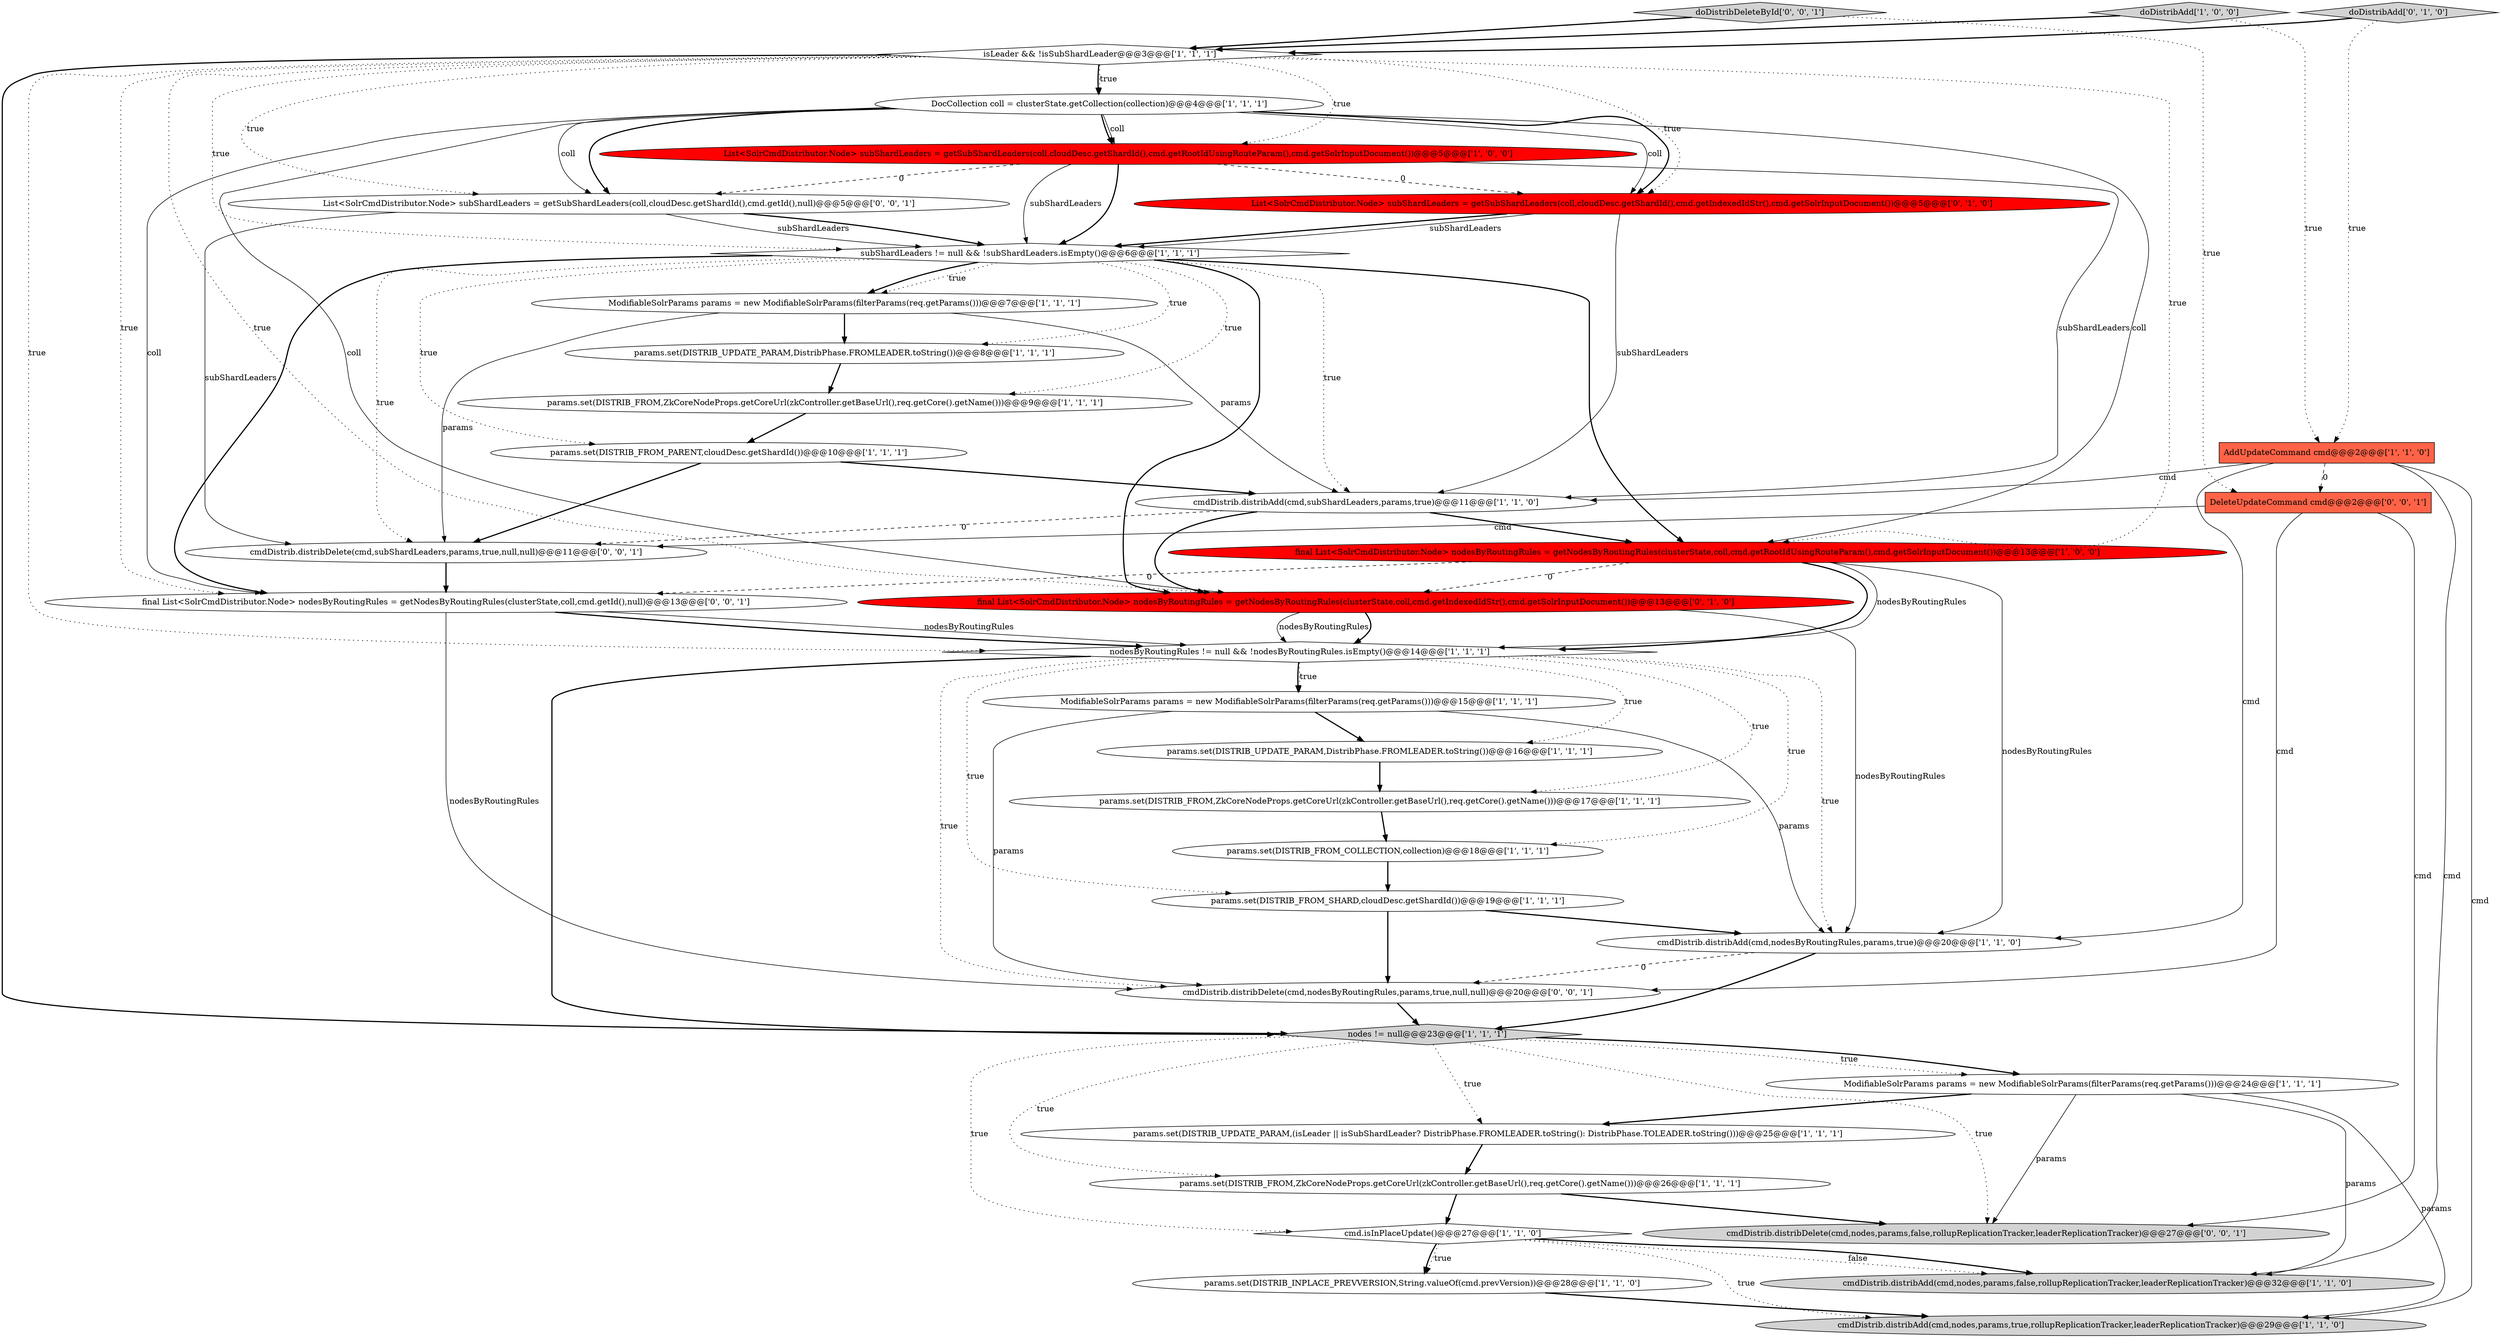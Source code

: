 digraph {
29 [style = filled, label = "List<SolrCmdDistributor.Node> subShardLeaders = getSubShardLeaders(coll,cloudDesc.getShardId(),cmd.getIndexedIdStr(),cmd.getSolrInputDocument())@@@5@@@['0', '1', '0']", fillcolor = red, shape = ellipse image = "AAA1AAABBB2BBB"];
9 [style = filled, label = "ModifiableSolrParams params = new ModifiableSolrParams(filterParams(req.getParams()))@@@24@@@['1', '1', '1']", fillcolor = white, shape = ellipse image = "AAA0AAABBB1BBB"];
32 [style = filled, label = "doDistribDeleteById['0', '0', '1']", fillcolor = lightgray, shape = diamond image = "AAA0AAABBB3BBB"];
0 [style = filled, label = "cmdDistrib.distribAdd(cmd,subShardLeaders,params,true)@@@11@@@['1', '1', '0']", fillcolor = white, shape = ellipse image = "AAA0AAABBB1BBB"];
36 [style = filled, label = "List<SolrCmdDistributor.Node> subShardLeaders = getSubShardLeaders(coll,cloudDesc.getShardId(),cmd.getId(),null)@@@5@@@['0', '0', '1']", fillcolor = white, shape = ellipse image = "AAA0AAABBB3BBB"];
26 [style = filled, label = "cmdDistrib.distribAdd(cmd,nodes,params,true,rollupReplicationTracker,leaderReplicationTracker)@@@29@@@['1', '1', '0']", fillcolor = lightgray, shape = ellipse image = "AAA0AAABBB1BBB"];
17 [style = filled, label = "params.set(DISTRIB_FROM_SHARD,cloudDesc.getShardId())@@@19@@@['1', '1', '1']", fillcolor = white, shape = ellipse image = "AAA0AAABBB1BBB"];
22 [style = filled, label = "nodes != null@@@23@@@['1', '1', '1']", fillcolor = lightgray, shape = diamond image = "AAA0AAABBB1BBB"];
28 [style = filled, label = "doDistribAdd['0', '1', '0']", fillcolor = lightgray, shape = diamond image = "AAA0AAABBB2BBB"];
14 [style = filled, label = "params.set(DISTRIB_UPDATE_PARAM,(isLeader || isSubShardLeader? DistribPhase.FROMLEADER.toString(): DistribPhase.TOLEADER.toString()))@@@25@@@['1', '1', '1']", fillcolor = white, shape = ellipse image = "AAA0AAABBB1BBB"];
13 [style = filled, label = "params.set(DISTRIB_UPDATE_PARAM,DistribPhase.FROMLEADER.toString())@@@16@@@['1', '1', '1']", fillcolor = white, shape = ellipse image = "AAA0AAABBB1BBB"];
35 [style = filled, label = "final List<SolrCmdDistributor.Node> nodesByRoutingRules = getNodesByRoutingRules(clusterState,coll,cmd.getId(),null)@@@13@@@['0', '0', '1']", fillcolor = white, shape = ellipse image = "AAA0AAABBB3BBB"];
12 [style = filled, label = "cmdDistrib.distribAdd(cmd,nodes,params,false,rollupReplicationTracker,leaderReplicationTracker)@@@32@@@['1', '1', '0']", fillcolor = lightgray, shape = ellipse image = "AAA0AAABBB1BBB"];
24 [style = filled, label = "cmd.isInPlaceUpdate()@@@27@@@['1', '1', '0']", fillcolor = white, shape = diamond image = "AAA0AAABBB1BBB"];
3 [style = filled, label = "params.set(DISTRIB_FROM,ZkCoreNodeProps.getCoreUrl(zkController.getBaseUrl(),req.getCore().getName()))@@@17@@@['1', '1', '1']", fillcolor = white, shape = ellipse image = "AAA0AAABBB1BBB"];
27 [style = filled, label = "final List<SolrCmdDistributor.Node> nodesByRoutingRules = getNodesByRoutingRules(clusterState,coll,cmd.getIndexedIdStr(),cmd.getSolrInputDocument())@@@13@@@['0', '1', '0']", fillcolor = red, shape = ellipse image = "AAA1AAABBB2BBB"];
4 [style = filled, label = "final List<SolrCmdDistributor.Node> nodesByRoutingRules = getNodesByRoutingRules(clusterState,coll,cmd.getRootIdUsingRouteParam(),cmd.getSolrInputDocument())@@@13@@@['1', '0', '0']", fillcolor = red, shape = ellipse image = "AAA1AAABBB1BBB"];
7 [style = filled, label = "params.set(DISTRIB_FROM_COLLECTION,collection)@@@18@@@['1', '1', '1']", fillcolor = white, shape = ellipse image = "AAA0AAABBB1BBB"];
31 [style = filled, label = "cmdDistrib.distribDelete(cmd,nodesByRoutingRules,params,true,null,null)@@@20@@@['0', '0', '1']", fillcolor = white, shape = ellipse image = "AAA0AAABBB3BBB"];
30 [style = filled, label = "cmdDistrib.distribDelete(cmd,nodes,params,false,rollupReplicationTracker,leaderReplicationTracker)@@@27@@@['0', '0', '1']", fillcolor = lightgray, shape = ellipse image = "AAA0AAABBB3BBB"];
8 [style = filled, label = "isLeader && !isSubShardLeader@@@3@@@['1', '1', '1']", fillcolor = white, shape = diamond image = "AAA0AAABBB1BBB"];
19 [style = filled, label = "params.set(DISTRIB_FROM,ZkCoreNodeProps.getCoreUrl(zkController.getBaseUrl(),req.getCore().getName()))@@@26@@@['1', '1', '1']", fillcolor = white, shape = ellipse image = "AAA0AAABBB1BBB"];
16 [style = filled, label = "params.set(DISTRIB_FROM,ZkCoreNodeProps.getCoreUrl(zkController.getBaseUrl(),req.getCore().getName()))@@@9@@@['1', '1', '1']", fillcolor = white, shape = ellipse image = "AAA0AAABBB1BBB"];
25 [style = filled, label = "params.set(DISTRIB_UPDATE_PARAM,DistribPhase.FROMLEADER.toString())@@@8@@@['1', '1', '1']", fillcolor = white, shape = ellipse image = "AAA0AAABBB1BBB"];
15 [style = filled, label = "ModifiableSolrParams params = new ModifiableSolrParams(filterParams(req.getParams()))@@@15@@@['1', '1', '1']", fillcolor = white, shape = ellipse image = "AAA0AAABBB1BBB"];
2 [style = filled, label = "List<SolrCmdDistributor.Node> subShardLeaders = getSubShardLeaders(coll,cloudDesc.getShardId(),cmd.getRootIdUsingRouteParam(),cmd.getSolrInputDocument())@@@5@@@['1', '0', '0']", fillcolor = red, shape = ellipse image = "AAA1AAABBB1BBB"];
1 [style = filled, label = "doDistribAdd['1', '0', '0']", fillcolor = lightgray, shape = diamond image = "AAA0AAABBB1BBB"];
23 [style = filled, label = "AddUpdateCommand cmd@@@2@@@['1', '1', '0']", fillcolor = tomato, shape = box image = "AAA0AAABBB1BBB"];
33 [style = filled, label = "DeleteUpdateCommand cmd@@@2@@@['0', '0', '1']", fillcolor = tomato, shape = box image = "AAA0AAABBB3BBB"];
20 [style = filled, label = "DocCollection coll = clusterState.getCollection(collection)@@@4@@@['1', '1', '1']", fillcolor = white, shape = ellipse image = "AAA0AAABBB1BBB"];
11 [style = filled, label = "cmdDistrib.distribAdd(cmd,nodesByRoutingRules,params,true)@@@20@@@['1', '1', '0']", fillcolor = white, shape = ellipse image = "AAA0AAABBB1BBB"];
18 [style = filled, label = "nodesByRoutingRules != null && !nodesByRoutingRules.isEmpty()@@@14@@@['1', '1', '1']", fillcolor = white, shape = diamond image = "AAA0AAABBB1BBB"];
34 [style = filled, label = "cmdDistrib.distribDelete(cmd,subShardLeaders,params,true,null,null)@@@11@@@['0', '0', '1']", fillcolor = white, shape = ellipse image = "AAA0AAABBB3BBB"];
6 [style = filled, label = "params.set(DISTRIB_INPLACE_PREVVERSION,String.valueOf(cmd.prevVersion))@@@28@@@['1', '1', '0']", fillcolor = white, shape = ellipse image = "AAA0AAABBB1BBB"];
5 [style = filled, label = "ModifiableSolrParams params = new ModifiableSolrParams(filterParams(req.getParams()))@@@7@@@['1', '1', '1']", fillcolor = white, shape = ellipse image = "AAA0AAABBB1BBB"];
21 [style = filled, label = "subShardLeaders != null && !subShardLeaders.isEmpty()@@@6@@@['1', '1', '1']", fillcolor = white, shape = diamond image = "AAA0AAABBB1BBB"];
10 [style = filled, label = "params.set(DISTRIB_FROM_PARENT,cloudDesc.getShardId())@@@10@@@['1', '1', '1']", fillcolor = white, shape = ellipse image = "AAA0AAABBB1BBB"];
24->6 [style = dotted, label="true"];
18->15 [style = dotted, label="true"];
27->11 [style = solid, label="nodesByRoutingRules"];
36->34 [style = solid, label="subShardLeaders"];
35->31 [style = solid, label="nodesByRoutingRules"];
23->12 [style = solid, label="cmd"];
20->36 [style = solid, label="coll"];
8->4 [style = dotted, label="true"];
9->26 [style = solid, label="params"];
22->14 [style = dotted, label="true"];
19->24 [style = bold, label=""];
18->22 [style = bold, label=""];
8->20 [style = bold, label=""];
9->12 [style = solid, label="params"];
2->0 [style = solid, label="subShardLeaders"];
2->36 [style = dashed, label="0"];
15->31 [style = solid, label="params"];
27->18 [style = solid, label="nodesByRoutingRules"];
18->3 [style = dotted, label="true"];
9->14 [style = bold, label=""];
15->11 [style = solid, label="params"];
0->34 [style = dashed, label="0"];
1->23 [style = dotted, label="true"];
8->20 [style = dotted, label="true"];
35->18 [style = solid, label="nodesByRoutingRules"];
21->35 [style = bold, label=""];
18->13 [style = dotted, label="true"];
21->5 [style = dotted, label="true"];
15->13 [style = bold, label=""];
22->19 [style = dotted, label="true"];
35->18 [style = bold, label=""];
21->0 [style = dotted, label="true"];
22->9 [style = bold, label=""];
18->15 [style = bold, label=""];
24->12 [style = dotted, label="false"];
4->18 [style = bold, label=""];
22->24 [style = dotted, label="true"];
33->30 [style = solid, label="cmd"];
20->35 [style = solid, label="coll"];
5->25 [style = bold, label=""];
8->22 [style = bold, label=""];
18->11 [style = dotted, label="true"];
10->34 [style = bold, label=""];
3->7 [style = bold, label=""];
24->26 [style = dotted, label="true"];
2->21 [style = bold, label=""];
19->30 [style = bold, label=""];
10->0 [style = bold, label=""];
8->18 [style = dotted, label="true"];
28->23 [style = dotted, label="true"];
8->29 [style = dotted, label="true"];
18->17 [style = dotted, label="true"];
34->35 [style = bold, label=""];
21->16 [style = dotted, label="true"];
22->9 [style = dotted, label="true"];
4->35 [style = dashed, label="0"];
21->4 [style = bold, label=""];
27->18 [style = bold, label=""];
24->12 [style = bold, label=""];
6->26 [style = bold, label=""];
18->7 [style = dotted, label="true"];
7->17 [style = bold, label=""];
23->0 [style = solid, label="cmd"];
1->8 [style = bold, label=""];
8->21 [style = dotted, label="true"];
8->35 [style = dotted, label="true"];
21->27 [style = bold, label=""];
8->2 [style = dotted, label="true"];
23->11 [style = solid, label="cmd"];
23->26 [style = solid, label="cmd"];
4->27 [style = dashed, label="0"];
14->19 [style = bold, label=""];
21->10 [style = dotted, label="true"];
25->16 [style = bold, label=""];
4->18 [style = solid, label="nodesByRoutingRules"];
29->21 [style = bold, label=""];
32->33 [style = dotted, label="true"];
23->33 [style = dashed, label="0"];
4->11 [style = solid, label="nodesByRoutingRules"];
20->2 [style = solid, label="coll"];
21->25 [style = dotted, label="true"];
21->5 [style = bold, label=""];
32->8 [style = bold, label=""];
11->31 [style = dashed, label="0"];
29->21 [style = solid, label="subShardLeaders"];
2->29 [style = dashed, label="0"];
28->8 [style = bold, label=""];
5->34 [style = solid, label="params"];
33->34 [style = solid, label="cmd"];
33->31 [style = solid, label="cmd"];
20->29 [style = solid, label="coll"];
11->22 [style = bold, label=""];
2->21 [style = solid, label="subShardLeaders"];
8->36 [style = dotted, label="true"];
20->36 [style = bold, label=""];
20->27 [style = solid, label="coll"];
36->21 [style = solid, label="subShardLeaders"];
31->22 [style = bold, label=""];
20->29 [style = bold, label=""];
16->10 [style = bold, label=""];
0->27 [style = bold, label=""];
17->31 [style = bold, label=""];
9->30 [style = solid, label="params"];
21->34 [style = dotted, label="true"];
5->0 [style = solid, label="params"];
20->2 [style = bold, label=""];
29->0 [style = solid, label="subShardLeaders"];
36->21 [style = bold, label=""];
13->3 [style = bold, label=""];
0->4 [style = bold, label=""];
20->4 [style = solid, label="coll"];
18->31 [style = dotted, label="true"];
8->27 [style = dotted, label="true"];
22->30 [style = dotted, label="true"];
24->6 [style = bold, label=""];
17->11 [style = bold, label=""];
}
